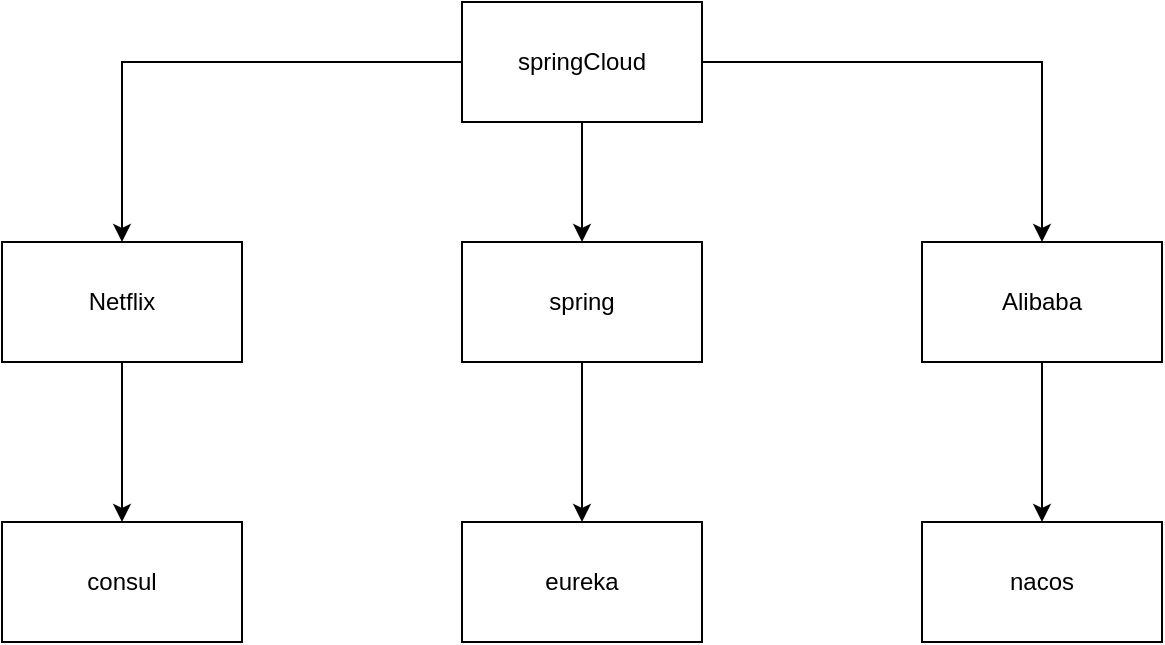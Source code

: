 <mxfile version="20.6.0" type="device"><diagram id="prtHgNgQTEPvFCAcTncT" name="Page-1"><mxGraphModel dx="723" dy="372" grid="1" gridSize="10" guides="1" tooltips="1" connect="1" arrows="1" fold="1" page="1" pageScale="1" pageWidth="827" pageHeight="1169" math="0" shadow="0"><root><mxCell id="0"/><mxCell id="1" parent="0"/><mxCell id="EWurrdmmappDfYPScBqV-6" value="" style="edgeStyle=orthogonalEdgeStyle;rounded=0;orthogonalLoop=1;jettySize=auto;html=1;" edge="1" parent="1" source="EWurrdmmappDfYPScBqV-1" target="EWurrdmmappDfYPScBqV-3"><mxGeometry relative="1" as="geometry"><Array as="points"><mxPoint x="420" y="170"/><mxPoint x="420" y="170"/></Array></mxGeometry></mxCell><mxCell id="EWurrdmmappDfYPScBqV-1" value="springCloud" style="rounded=0;whiteSpace=wrap;html=1;" vertex="1" parent="1"><mxGeometry x="360" y="70" width="120" height="60" as="geometry"/></mxCell><mxCell id="EWurrdmmappDfYPScBqV-10" value="" style="edgeStyle=orthogonalEdgeStyle;rounded=0;orthogonalLoop=1;jettySize=auto;html=1;" edge="1" parent="1" source="EWurrdmmappDfYPScBqV-2" target="EWurrdmmappDfYPScBqV-9"><mxGeometry relative="1" as="geometry"/></mxCell><mxCell id="EWurrdmmappDfYPScBqV-2" value="Netflix" style="rounded=0;whiteSpace=wrap;html=1;" vertex="1" parent="1"><mxGeometry x="130" y="190" width="120" height="60" as="geometry"/></mxCell><mxCell id="EWurrdmmappDfYPScBqV-12" value="" style="edgeStyle=orthogonalEdgeStyle;rounded=0;orthogonalLoop=1;jettySize=auto;html=1;" edge="1" parent="1" source="EWurrdmmappDfYPScBqV-3" target="EWurrdmmappDfYPScBqV-11"><mxGeometry relative="1" as="geometry"/></mxCell><mxCell id="EWurrdmmappDfYPScBqV-3" value="spring" style="rounded=0;whiteSpace=wrap;html=1;" vertex="1" parent="1"><mxGeometry x="360" y="190" width="120" height="60" as="geometry"/></mxCell><mxCell id="EWurrdmmappDfYPScBqV-14" value="" style="edgeStyle=orthogonalEdgeStyle;rounded=0;orthogonalLoop=1;jettySize=auto;html=1;" edge="1" parent="1" source="EWurrdmmappDfYPScBqV-4" target="EWurrdmmappDfYPScBqV-13"><mxGeometry relative="1" as="geometry"/></mxCell><mxCell id="EWurrdmmappDfYPScBqV-4" value="Alibaba" style="rounded=0;whiteSpace=wrap;html=1;" vertex="1" parent="1"><mxGeometry x="590" y="190" width="120" height="60" as="geometry"/></mxCell><mxCell id="EWurrdmmappDfYPScBqV-5" value="" style="endArrow=classic;html=1;rounded=0;entryX=0.5;entryY=0;entryDx=0;entryDy=0;exitX=0;exitY=0.5;exitDx=0;exitDy=0;" edge="1" parent="1" source="EWurrdmmappDfYPScBqV-1" target="EWurrdmmappDfYPScBqV-2"><mxGeometry width="50" height="50" relative="1" as="geometry"><mxPoint x="390" y="170" as="sourcePoint"/><mxPoint x="440" y="120" as="targetPoint"/><Array as="points"><mxPoint x="250" y="100"/><mxPoint x="190" y="100"/></Array></mxGeometry></mxCell><mxCell id="EWurrdmmappDfYPScBqV-7" value="" style="endArrow=classic;html=1;rounded=0;entryX=0.5;entryY=0;entryDx=0;entryDy=0;exitX=1;exitY=0.5;exitDx=0;exitDy=0;" edge="1" parent="1" source="EWurrdmmappDfYPScBqV-1" target="EWurrdmmappDfYPScBqV-4"><mxGeometry width="50" height="50" relative="1" as="geometry"><mxPoint x="680" y="100" as="sourcePoint"/><mxPoint x="570" y="190" as="targetPoint"/><Array as="points"><mxPoint x="650" y="100"/><mxPoint x="650" y="140"/></Array></mxGeometry></mxCell><mxCell id="EWurrdmmappDfYPScBqV-9" value="consul" style="rounded=0;whiteSpace=wrap;html=1;" vertex="1" parent="1"><mxGeometry x="130" y="330" width="120" height="60" as="geometry"/></mxCell><mxCell id="EWurrdmmappDfYPScBqV-11" value="eureka" style="rounded=0;whiteSpace=wrap;html=1;" vertex="1" parent="1"><mxGeometry x="360" y="330" width="120" height="60" as="geometry"/></mxCell><mxCell id="EWurrdmmappDfYPScBqV-13" value="nacos" style="rounded=0;whiteSpace=wrap;html=1;" vertex="1" parent="1"><mxGeometry x="590" y="330" width="120" height="60" as="geometry"/></mxCell></root></mxGraphModel></diagram></mxfile>